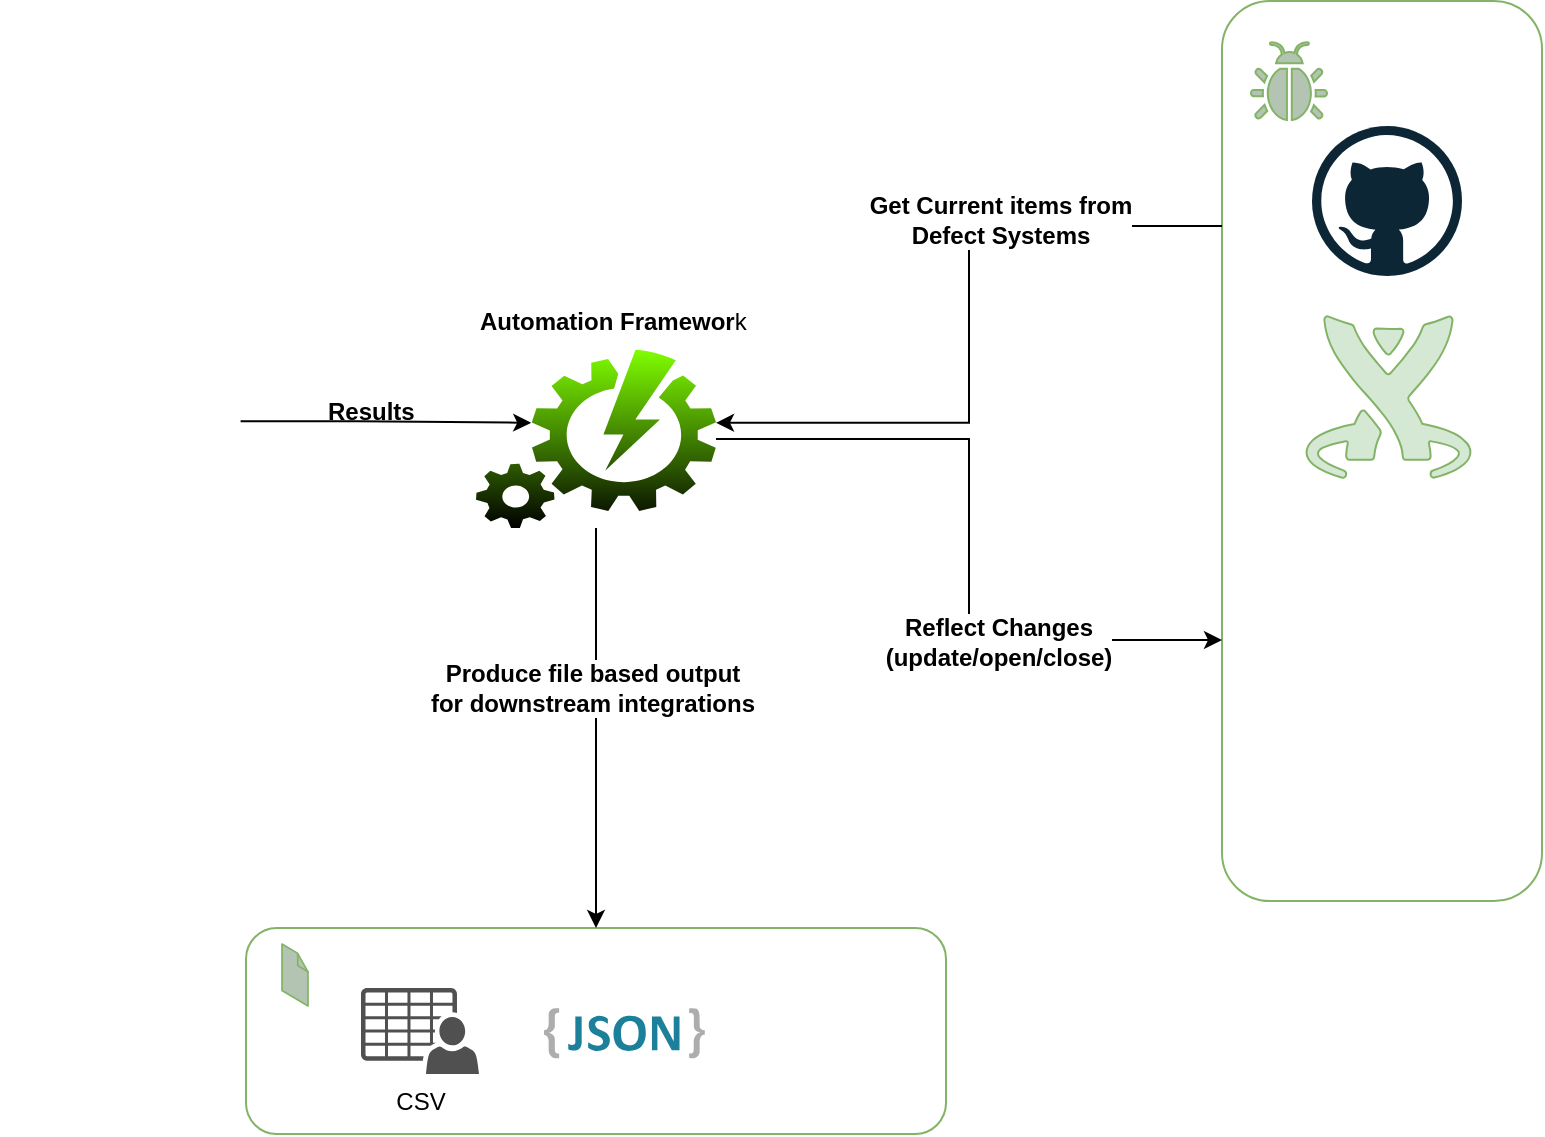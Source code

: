 <mxfile version="10.7.7"><diagram id="p7-tS-iddYGXdtnFpwvQ" name="Page-1"><mxGraphModel dx="2025" dy="1086" grid="1" gridSize="10" guides="1" tooltips="1" connect="1" arrows="1" fold="1" page="1" pageScale="1" pageWidth="850" pageHeight="1100" math="0" shadow="0"><root><mxCell id="0"/><mxCell id="1" parent="0"/><mxCell id="67" value="" style="rounded=1;whiteSpace=wrap;html=1;fillColor=none;strokeColor=#82b366;" vertex="1" parent="1"><mxGeometry x="-697" y="902" width="350" height="103" as="geometry"/></mxCell><mxCell id="53" value="" style="rounded=1;whiteSpace=wrap;html=1;fillColor=none;strokeColor=#82b366;" vertex="1" parent="1"><mxGeometry x="-209" y="438.5" width="160" height="450" as="geometry"/></mxCell><mxCell id="9" value="" style="dashed=0;html=1;shape=mxgraph.weblogos.confluence;fillColor=#d5e8d4;strokeColor=#82b366;rounded=0;glass=1;comic=0;labelBackgroundColor=none;fontFamily=Lucida Console;align=center;" parent="1" vertex="1"><mxGeometry x="-168" y="596" width="85" height="81" as="geometry"/></mxCell><mxCell id="36" value="" style="shape=image;verticalLabelPosition=bottom;labelBackgroundColor=#ffffff;verticalAlign=top;aspect=fixed;imageAspect=0;image=https://png.icons8.com/color/540/gitlab.png;" parent="1" vertex="1"><mxGeometry x="-166" y="702.5" width="74" height="74" as="geometry"/></mxCell><mxCell id="37" value="" style="dashed=0;outlineConnect=0;html=1;align=center;labelPosition=center;verticalLabelPosition=bottom;verticalAlign=top;shape=mxgraph.weblogos.github" parent="1" vertex="1"><mxGeometry x="-164" y="501" width="75" height="75" as="geometry"/></mxCell><mxCell id="42" value="" style="shape=image;verticalLabelPosition=bottom;labelBackgroundColor=#ffffff;verticalAlign=top;aspect=fixed;imageAspect=0;image=https://gsmulders.nl/wp-content/uploads/2018/08/vsts.png;" parent="1" vertex="1"><mxGeometry x="-190.5" y="805" width="121" height="64" as="geometry"/></mxCell><mxCell id="54" style="edgeStyle=orthogonalEdgeStyle;rounded=0;orthogonalLoop=1;jettySize=auto;html=1;entryX=0.23;entryY=0.41;entryDx=0;entryDy=0;entryPerimeter=0;" edge="1" parent="1" source="51" target="52"><mxGeometry relative="1" as="geometry"/></mxCell><mxCell id="51" value="" style="shape=image;verticalLabelPosition=bottom;labelBackgroundColor=#ffffff;verticalAlign=top;aspect=fixed;imageAspect=0;image=https://avatars0.githubusercontent.com/u/15811295?s=200&amp;v=4;" vertex="1" parent="1"><mxGeometry x="-820" y="588.5" width="120.296" height="120.296" as="geometry"/></mxCell><mxCell id="59" style="edgeStyle=orthogonalEdgeStyle;rounded=0;orthogonalLoop=1;jettySize=auto;html=1;entryX=0;entryY=0.71;entryDx=0;entryDy=0;entryPerimeter=0;" edge="1" parent="1" source="52" target="53"><mxGeometry relative="1" as="geometry"/></mxCell><mxCell id="60" value="Reflect Changes&lt;br&gt;(update/open/close)&lt;br&gt;" style="text;html=1;resizable=0;points=[];align=center;verticalAlign=middle;labelBackgroundColor=#ffffff;fontStyle=1" vertex="1" connectable="0" parent="59"><mxGeometry x="0.364" y="-1" relative="1" as="geometry"><mxPoint as="offset"/></mxGeometry></mxCell><mxCell id="72" style="edgeStyle=orthogonalEdgeStyle;rounded=0;orthogonalLoop=1;jettySize=auto;html=1;" edge="1" parent="1" source="52" target="67"><mxGeometry relative="1" as="geometry"/></mxCell><mxCell id="73" value="Produce file based output&lt;br&gt;for downstream integrations&lt;br&gt;" style="text;html=1;resizable=0;points=[];align=center;verticalAlign=middle;labelBackgroundColor=#ffffff;fontStyle=1" vertex="1" connectable="0" parent="72"><mxGeometry x="-0.2" y="-2" relative="1" as="geometry"><mxPoint as="offset"/></mxGeometry></mxCell><mxCell id="52" value="" style="shadow=0;dashed=0;html=1;strokeColor=none;fillColor=#80FF00;labelPosition=center;verticalLabelPosition=bottom;verticalAlign=top;shape=mxgraph.azure.automation;rounded=0;glass=1;comic=0;labelBackgroundColor=none;fontFamily=Lucida Console;fontColor=#000000;align=center;gradientColor=#000000;" vertex="1" parent="1"><mxGeometry x="-582" y="612.852" width="120" height="89.148" as="geometry"/></mxCell><mxCell id="57" style="edgeStyle=orthogonalEdgeStyle;rounded=0;orthogonalLoop=1;jettySize=auto;html=1;entryX=1;entryY=0.41;entryDx=0;entryDy=0;entryPerimeter=0;exitX=0;exitY=0.25;exitDx=0;exitDy=0;" edge="1" parent="1" source="53" target="52"><mxGeometry relative="1" as="geometry"/></mxCell><mxCell id="58" value="Get Current items from&lt;br&gt;Defect Systems" style="text;html=1;resizable=0;points=[];align=center;verticalAlign=middle;labelBackgroundColor=#ffffff;fontStyle=1" vertex="1" connectable="0" parent="57"><mxGeometry x="-0.365" y="-3" relative="1" as="geometry"><mxPoint as="offset"/></mxGeometry></mxCell><mxCell id="55" value="Results" style="text;html=1;resizable=0;points=[];autosize=1;align=left;verticalAlign=top;spacingTop=-4;fontStyle=1" vertex="1" parent="1"><mxGeometry x="-658" y="634" width="60" height="20" as="geometry"/></mxCell><mxCell id="56" value="&lt;b&gt;Automation Framewor&lt;/b&gt;k&lt;br&gt;" style="text;html=1;resizable=0;points=[];autosize=1;align=left;verticalAlign=top;spacingTop=-4;" vertex="1" parent="1"><mxGeometry x="-582" y="588.5" width="150" height="20" as="geometry"/></mxCell><mxCell id="64" value="CSV" style="pointerEvents=1;shadow=0;dashed=0;html=1;strokeColor=none;fillColor=#505050;labelPosition=center;verticalLabelPosition=bottom;verticalAlign=top;outlineConnect=0;align=center;shape=mxgraph.office.users.csv_file;" vertex="1" parent="1"><mxGeometry x="-639.5" y="932" width="59" height="43" as="geometry"/></mxCell><mxCell id="65" value="" style="dashed=0;outlineConnect=0;html=1;align=center;labelPosition=center;verticalLabelPosition=bottom;verticalAlign=top;shape=mxgraph.weblogos.json_2;fillColor=none;" vertex="1" parent="1"><mxGeometry x="-548" y="942" width="80.4" height="25.2" as="geometry"/></mxCell><mxCell id="66" value="" style="shape=image;html=1;verticalAlign=top;verticalLabelPosition=bottom;labelBackgroundColor=#ffffff;imageAspect=0;aspect=fixed;image=https://cdn4.iconfinder.com/data/icons/adobe-vicons/512/XML_Extention-128.png;fillColor=none;" vertex="1" parent="1"><mxGeometry x="-435" y="924" width="60" height="60" as="geometry"/></mxCell><mxCell id="70" value="" style="shadow=0;dashed=0;html=1;strokeColor=#82b366;labelPosition=center;verticalLabelPosition=bottom;verticalAlign=top;align=center;shape=mxgraph.mscae.general.bug;fillColor=#B4C4B3;" vertex="1" parent="1"><mxGeometry x="-194.5" y="459" width="38" height="39" as="geometry"/></mxCell><mxCell id="71" value="" style="verticalLabelPosition=bottom;html=1;verticalAlign=top;strokeWidth=1;align=center;outlineConnect=0;dashed=0;outlineConnect=0;shape=mxgraph.aws3d.file;aspect=fixed;strokeColor=#82b366;fillColor=#B4C4B3;" vertex="1" parent="1"><mxGeometry x="-679" y="910" width="13" height="31" as="geometry"/></mxCell></root></mxGraphModel></diagram></mxfile>